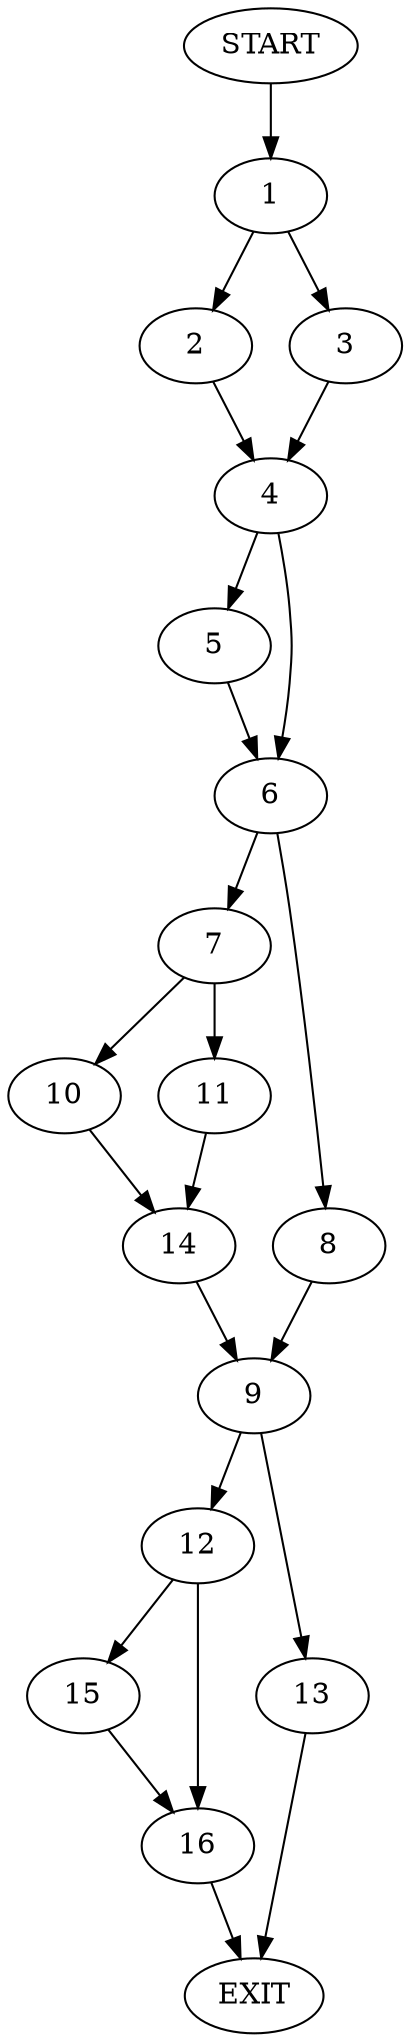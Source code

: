 digraph {
0 [label="START"]
17 [label="EXIT"]
0 -> 1
1 -> 2
1 -> 3
3 -> 4
2 -> 4
4 -> 5
4 -> 6
6 -> 7
6 -> 8
5 -> 6
8 -> 9
7 -> 10
7 -> 11
9 -> 12
9 -> 13
11 -> 14
10 -> 14
14 -> 9
12 -> 15
12 -> 16
13 -> 17
15 -> 16
16 -> 17
}

